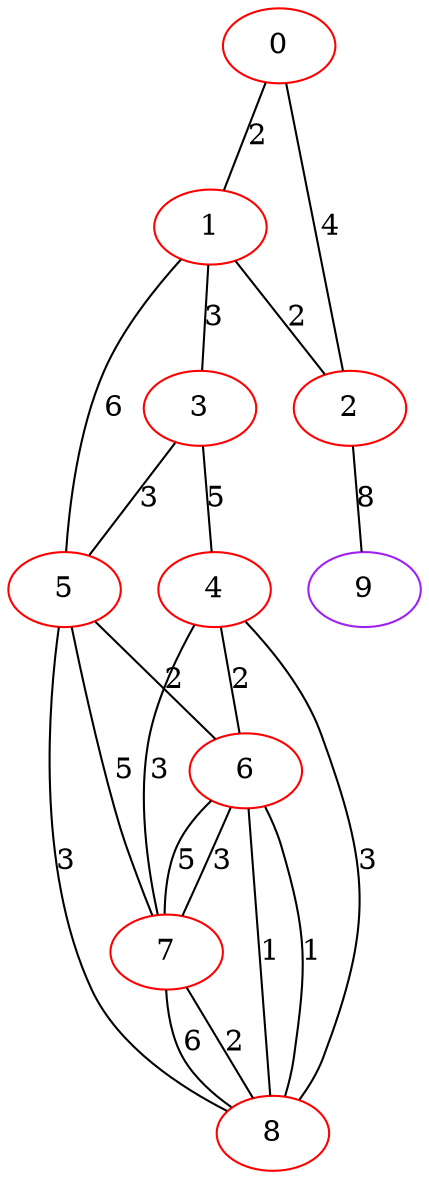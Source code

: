 graph "" {
0 [color=red, weight=1];
1 [color=red, weight=1];
2 [color=red, weight=1];
3 [color=red, weight=1];
4 [color=red, weight=1];
5 [color=red, weight=1];
6 [color=red, weight=1];
7 [color=red, weight=1];
8 [color=red, weight=1];
9 [color=purple, weight=4];
0 -- 1  [key=0, label=2];
0 -- 2  [key=0, label=4];
1 -- 2  [key=0, label=2];
1 -- 3  [key=0, label=3];
1 -- 5  [key=0, label=6];
2 -- 9  [key=0, label=8];
3 -- 4  [key=0, label=5];
3 -- 5  [key=0, label=3];
4 -- 8  [key=0, label=3];
4 -- 6  [key=0, label=2];
4 -- 7  [key=0, label=3];
5 -- 8  [key=0, label=3];
5 -- 6  [key=0, label=2];
5 -- 7  [key=0, label=5];
6 -- 8  [key=0, label=1];
6 -- 8  [key=1, label=1];
6 -- 7  [key=0, label=3];
6 -- 7  [key=1, label=5];
7 -- 8  [key=0, label=2];
7 -- 8  [key=1, label=6];
}

